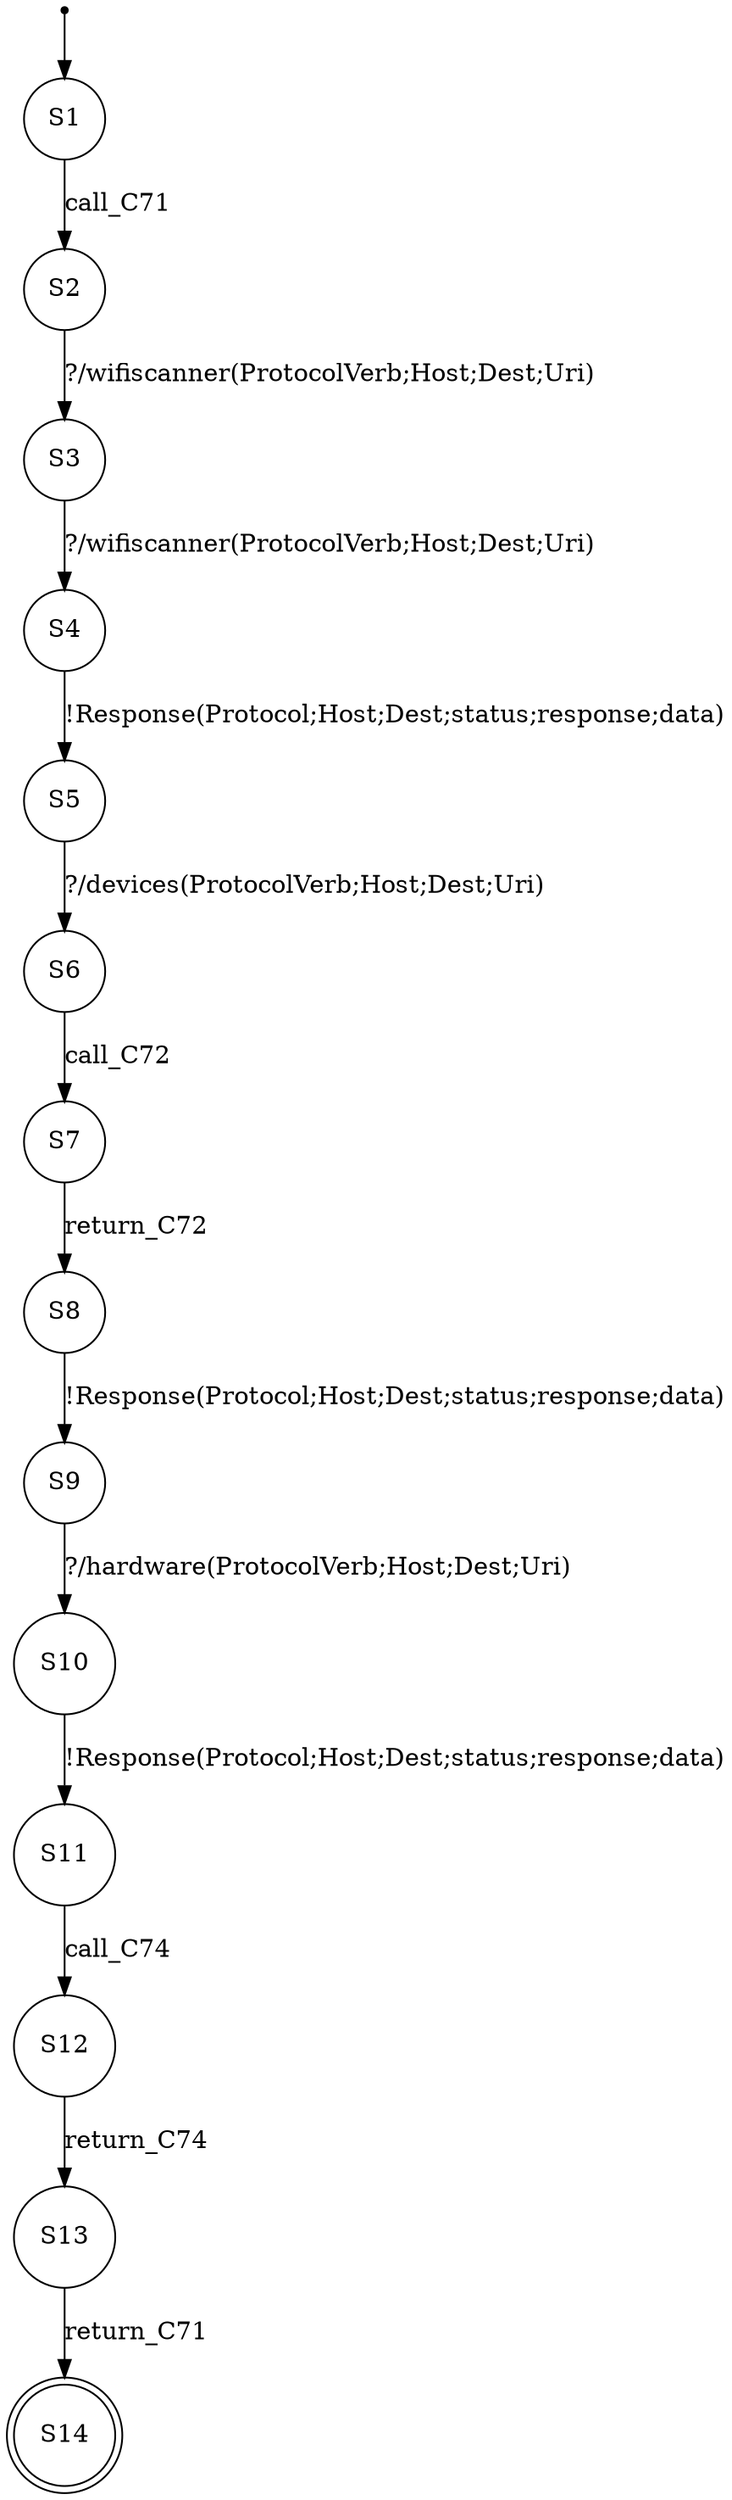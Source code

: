 digraph LTS {
S00[shape=point]
S1[label=S1,shape=circle];
S2[label=S2,shape=circle];
S3[label=S3,shape=circle];
S4[label=S4,shape=circle];
S5[label=S5,shape=circle];
S6[label=S6,shape=circle];
S7[label=S7,shape=circle];
S8[label=S8,shape=circle];
S9[label=S9,shape=circle];
S10[label=S10,shape=circle];
S11[label=S11,shape=circle];
S12[label=S12,shape=circle];
S13[label=S13,shape=circle];
S14[label=S14,shape=doublecircle];
S00 -> S1
S1 -> S2[label ="call_C71"];
S2 -> S3[label ="?/wifiscanner(ProtocolVerb;Host;Dest;Uri)"];
S3 -> S4[label ="?/wifiscanner(ProtocolVerb;Host;Dest;Uri)"];
S4 -> S5[label ="!Response(Protocol;Host;Dest;status;response;data)"];
S5 -> S6[label ="?/devices(ProtocolVerb;Host;Dest;Uri)"];
S6 -> S7[label ="call_C72"];
S7 -> S8[label ="return_C72"];
S8 -> S9[label ="!Response(Protocol;Host;Dest;status;response;data)"];
S9 -> S10[label ="?/hardware(ProtocolVerb;Host;Dest;Uri)"];
S10 -> S11[label ="!Response(Protocol;Host;Dest;status;response;data)"];
S11 -> S12[label ="call_C74"];
S12 -> S13[label ="return_C74"];
S13 -> S14[label ="return_C71"];
}
